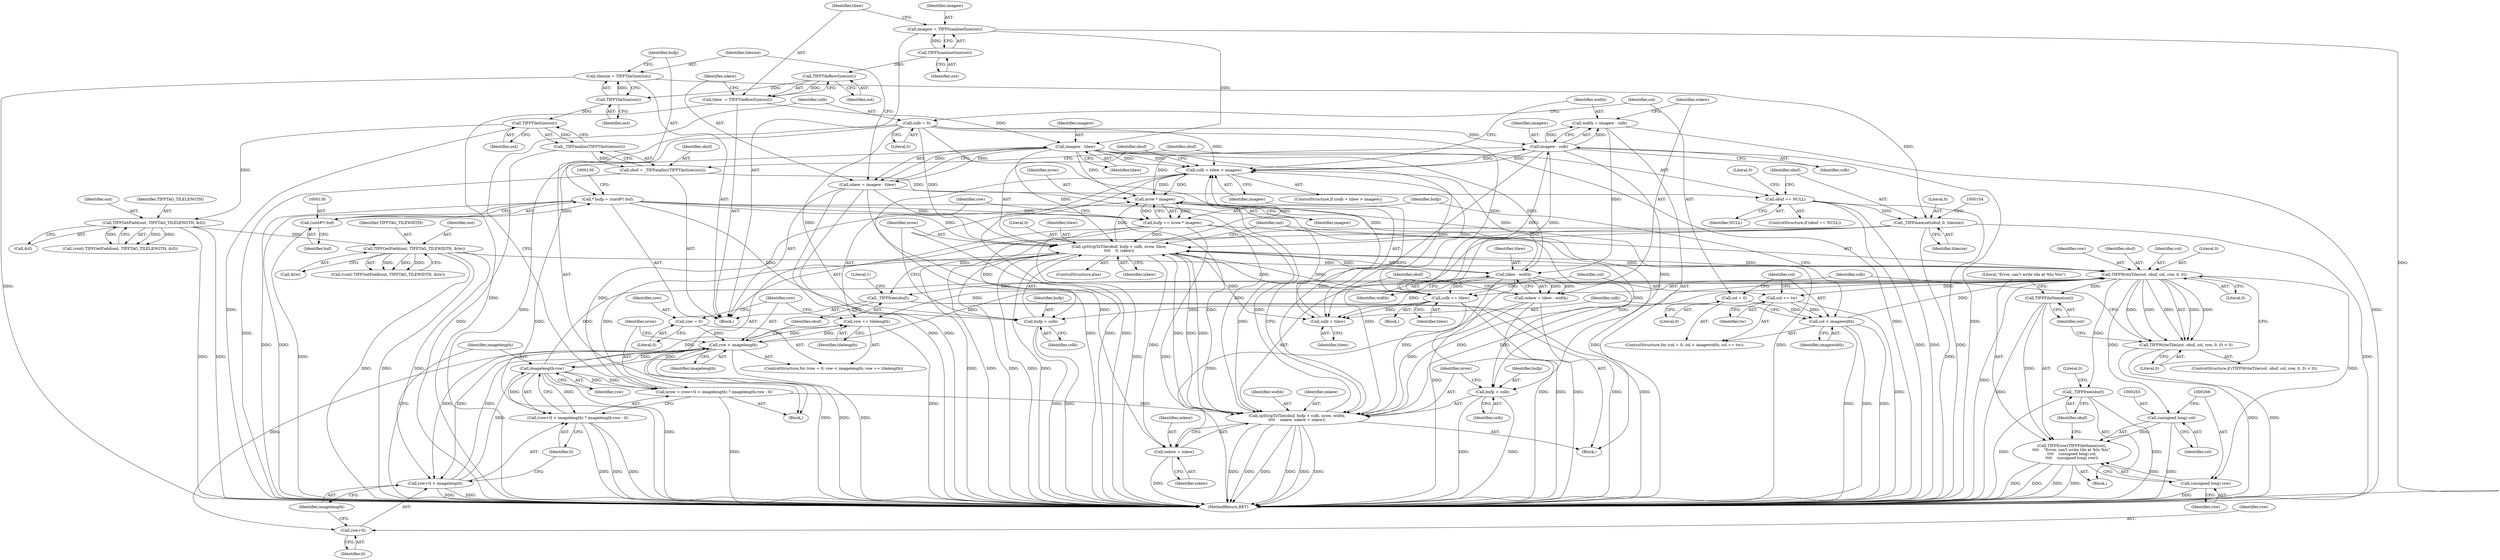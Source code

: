 digraph "1_libtiff_5ad9d8016fbb60109302d558f7edb2cb2a3bb8e3_0@integer" {
"1000215" [label="(Call,width = imagew - colb)"];
"1000217" [label="(Call,imagew - colb)"];
"1000208" [label="(Call,colb + tilew > imagew)"];
"1000272" [label="(Call,colb += tilew)"];
"1000238" [label="(Call,cpStripToTile(obuf, bufp + colb, nrow, tilew,\n\t\t\t\t    0, iskew))"];
"1000249" [label="(Call,TIFFWriteTile(out, obuf, col, row, 0, 0))"];
"1000162" [label="(Call,TIFFGetField(out, TIFFTAG_TILEWIDTH, &tw))"];
"1000155" [label="(Call,TIFFGetField(out, TIFFTAG_TILELENGTH, &tl))"];
"1000141" [label="(Call,TIFFTileSize(out))"];
"1000123" [label="(Call,TIFFTileSize(out))"];
"1000112" [label="(Call,TIFFTileRowSize(out))"];
"1000107" [label="(Call,TIFFScanlineSize(out))"];
"1000226" [label="(Call,cpStripToTile(obuf, bufp + colb, nrow, width,\n\t\t\t\t    oskew, oskew + iskew))"];
"1000149" [label="(Call,_TIFFmemset(obuf, 0, tilesize))"];
"1000144" [label="(Call,obuf == NULL)"];
"1000138" [label="(Call,obuf = _TIFFmalloc(TIFFTileSize(out)))"];
"1000140" [label="(Call,_TIFFmalloc(TIFFTileSize(out)))"];
"1000121" [label="(Call,tilesize = TIFFTileSize(out))"];
"1000275" [label="(Call,bufp += nrow * imagew)"];
"1000277" [label="(Call,nrow * imagew)"];
"1000179" [label="(Call,nrow = (row+tl > imagelength) ? imagelength-row : tl)"];
"1000187" [label="(Call,imagelength-row)"];
"1000182" [label="(Call,row+tl > imagelength)"];
"1000171" [label="(Call,row < imagelength)"];
"1000168" [label="(Call,row = 0)"];
"1000174" [label="(Call,row += tilelength)"];
"1000117" [label="(Call,imagew - tilew)"];
"1000105" [label="(Call,imagew = TIFFScanlineSize(out))"];
"1000110" [label="(Call,tilew  = TIFFTileRowSize(out))"];
"1000127" [label="(Call,* bufp = (uint8*) buf)"];
"1000129" [label="(Call,(uint8*) buf)"];
"1000223" [label="(Call,tilew - width)"];
"1000215" [label="(Call,width = imagew - colb)"];
"1000221" [label="(Call,oskew = tilew - width)"];
"1000115" [label="(Call,iskew = imagew - tilew)"];
"1000200" [label="(Call,col < imagewidth)"];
"1000203" [label="(Call,col += tw)"];
"1000197" [label="(Call,col = 0)"];
"1000192" [label="(Call,colb = 0)"];
"1000209" [label="(Call,colb + tilew)"];
"1000234" [label="(Call,oskew + iskew)"];
"1000228" [label="(Call,bufp + colb)"];
"1000240" [label="(Call,bufp + colb)"];
"1000181" [label="(Call,(row+tl > imagelength) ? imagelength-row : tl)"];
"1000183" [label="(Call,row+tl)"];
"1000248" [label="(Call,TIFFWriteTile(out, obuf, col, row, 0, 0) < 0)"];
"1000259" [label="(Call,TIFFFileName(out))"];
"1000258" [label="(Call,TIFFError(TIFFFileName(out),\n\t\t\t\t    \"Error, can't write tile at %lu %lu\",\n\t\t\t\t    (unsigned long) col,\n\t\t\t\t    (unsigned long) row))"];
"1000262" [label="(Call,(unsigned long) col)"];
"1000265" [label="(Call,(unsigned long) row)"];
"1000268" [label="(Call,_TIFFfree(obuf))"];
"1000280" [label="(Call,_TIFFfree(obuf))"];
"1000232" [label="(Identifier,width)"];
"1000230" [label="(Identifier,colb)"];
"1000217" [label="(Call,imagew - colb)"];
"1000139" [label="(Identifier,obuf)"];
"1000177" [label="(Block,)"];
"1000115" [label="(Call,iskew = imagew - tilew)"];
"1000181" [label="(Call,(row+tl > imagelength) ? imagelength-row : tl)"];
"1000272" [label="(Call,colb += tilew)"];
"1000127" [label="(Call,* bufp = (uint8*) buf)"];
"1000113" [label="(Identifier,out)"];
"1000201" [label="(Identifier,col)"];
"1000149" [label="(Call,_TIFFmemset(obuf, 0, tilesize))"];
"1000268" [label="(Call,_TIFFfree(obuf))"];
"1000206" [label="(Block,)"];
"1000264" [label="(Identifier,col)"];
"1000209" [label="(Call,colb + tilew)"];
"1000234" [label="(Call,oskew + iskew)"];
"1000182" [label="(Call,row+tl > imagelength)"];
"1000262" [label="(Call,(unsigned long) col)"];
"1000157" [label="(Identifier,TIFFTAG_TILELENGTH)"];
"1000259" [label="(Call,TIFFFileName(out))"];
"1000131" [label="(Identifier,buf)"];
"1000211" [label="(Identifier,tilew)"];
"1000241" [label="(Identifier,bufp)"];
"1000253" [label="(Identifier,row)"];
"1000248" [label="(Call,TIFFWriteTile(out, obuf, col, row, 0, 0) < 0)"];
"1000221" [label="(Call,oskew = tilew - width)"];
"1000277" [label="(Call,nrow * imagew)"];
"1000219" [label="(Identifier,colb)"];
"1000158" [label="(Call,&tl)"];
"1000199" [label="(Literal,0)"];
"1000239" [label="(Identifier,obuf)"];
"1000183" [label="(Call,row+tl)"];
"1000204" [label="(Identifier,col)"];
"1000238" [label="(Call,cpStripToTile(obuf, bufp + colb, nrow, tilew,\n\t\t\t\t    0, iskew))"];
"1000184" [label="(Identifier,row)"];
"1000144" [label="(Call,obuf == NULL)"];
"1000146" [label="(Identifier,NULL)"];
"1000226" [label="(Call,cpStripToTile(obuf, bufp + colb, nrow, width,\n\t\t\t\t    oskew, oskew + iskew))"];
"1000110" [label="(Call,tilew  = TIFFTileRowSize(out))"];
"1000245" [label="(Literal,0)"];
"1000243" [label="(Identifier,nrow)"];
"1000203" [label="(Call,col += tw)"];
"1000233" [label="(Identifier,oskew)"];
"1000196" [label="(ControlStructure,for (col = 0; col < imagewidth; col += tw))"];
"1000255" [label="(Literal,0)"];
"1000187" [label="(Call,imagelength-row)"];
"1000119" [label="(Identifier,tilew)"];
"1000265" [label="(Call,(unsigned long) row)"];
"1000228" [label="(Call,bufp + colb)"];
"1000225" [label="(Identifier,width)"];
"1000269" [label="(Identifier,obuf)"];
"1000190" [label="(Identifier,tl)"];
"1000251" [label="(Identifier,obuf)"];
"1000258" [label="(Call,TIFFError(TIFFFileName(out),\n\t\t\t\t    \"Error, can't write tile at %lu %lu\",\n\t\t\t\t    (unsigned long) col,\n\t\t\t\t    (unsigned long) row))"];
"1000160" [label="(Call,(void) TIFFGetField(out, TIFFTAG_TILEWIDTH, &tw))"];
"1000129" [label="(Call,(uint8*) buf)"];
"1000174" [label="(Call,row += tilelength)"];
"1000153" [label="(Call,(void) TIFFGetField(out, TIFFTAG_TILELENGTH, &tl))"];
"1000167" [label="(ControlStructure,for (row = 0; row < imagelength; row += tilelength))"];
"1000223" [label="(Call,tilew - width)"];
"1000235" [label="(Identifier,oskew)"];
"1000240" [label="(Call,bufp + colb)"];
"1000170" [label="(Literal,0)"];
"1000242" [label="(Identifier,colb)"];
"1000168" [label="(Call,row = 0)"];
"1000215" [label="(Call,width = imagew - colb)"];
"1000107" [label="(Call,TIFFScanlineSize(out))"];
"1000188" [label="(Identifier,imagelength)"];
"1000180" [label="(Identifier,nrow)"];
"1000106" [label="(Identifier,imagew)"];
"1000236" [label="(Identifier,iskew)"];
"1000208" [label="(Call,colb + tilew > imagew)"];
"1000185" [label="(Identifier,tl)"];
"1000275" [label="(Call,bufp += nrow * imagew)"];
"1000252" [label="(Identifier,col)"];
"1000218" [label="(Identifier,imagew)"];
"1000112" [label="(Call,TIFFTileRowSize(out))"];
"1000267" [label="(Identifier,row)"];
"1000193" [label="(Identifier,colb)"];
"1000279" [label="(Identifier,imagew)"];
"1000213" [label="(Block,)"];
"1000155" [label="(Call,TIFFGetField(out, TIFFTAG_TILELENGTH, &tl))"];
"1000118" [label="(Identifier,imagew)"];
"1000111" [label="(Identifier,tilew)"];
"1000145" [label="(Identifier,obuf)"];
"1000123" [label="(Call,TIFFTileSize(out))"];
"1000283" [label="(Literal,1)"];
"1000281" [label="(Identifier,obuf)"];
"1000200" [label="(Call,col < imagewidth)"];
"1000162" [label="(Call,TIFFGetField(out, TIFFTAG_TILEWIDTH, &tw))"];
"1000210" [label="(Identifier,colb)"];
"1000261" [label="(Literal,\"Error, can't write tile at %lu %lu\")"];
"1000212" [label="(Identifier,imagew)"];
"1000117" [label="(Call,imagew - tilew)"];
"1000276" [label="(Identifier,bufp)"];
"1000152" [label="(Identifier,tilesize)"];
"1000273" [label="(Identifier,colb)"];
"1000164" [label="(Identifier,TIFFTAG_TILEWIDTH)"];
"1000205" [label="(Identifier,tw)"];
"1000247" [label="(ControlStructure,if (TIFFWriteTile(out, obuf, col, row, 0, 0) < 0))"];
"1000140" [label="(Call,_TIFFmalloc(TIFFTileSize(out)))"];
"1000192" [label="(Call,colb = 0)"];
"1000124" [label="(Identifier,out)"];
"1000179" [label="(Call,nrow = (row+tl > imagelength) ? imagelength-row : tl)"];
"1000271" [label="(Literal,0)"];
"1000169" [label="(Identifier,row)"];
"1000222" [label="(Identifier,oskew)"];
"1000194" [label="(Literal,0)"];
"1000216" [label="(Identifier,width)"];
"1000207" [label="(ControlStructure,if (colb + tilew > imagew))"];
"1000128" [label="(Identifier,bufp)"];
"1000103" [label="(Block,)"];
"1000278" [label="(Identifier,nrow)"];
"1000175" [label="(Identifier,row)"];
"1000250" [label="(Identifier,out)"];
"1000280" [label="(Call,_TIFFfree(obuf))"];
"1000227" [label="(Identifier,obuf)"];
"1000260" [label="(Identifier,out)"];
"1000224" [label="(Identifier,tilew)"];
"1000186" [label="(Identifier,imagelength)"];
"1000138" [label="(Call,obuf = _TIFFmalloc(TIFFTileSize(out)))"];
"1000116" [label="(Identifier,iskew)"];
"1000256" [label="(Literal,0)"];
"1000171" [label="(Call,row < imagelength)"];
"1000237" [label="(ControlStructure,else)"];
"1000156" [label="(Identifier,out)"];
"1000121" [label="(Call,tilesize = TIFFTileSize(out))"];
"1000202" [label="(Identifier,imagewidth)"];
"1000173" [label="(Identifier,imagelength)"];
"1000172" [label="(Identifier,row)"];
"1000246" [label="(Identifier,iskew)"];
"1000198" [label="(Identifier,col)"];
"1000122" [label="(Identifier,tilesize)"];
"1000141" [label="(Call,TIFFTileSize(out))"];
"1000163" [label="(Identifier,out)"];
"1000244" [label="(Identifier,tilew)"];
"1000257" [label="(Block,)"];
"1000148" [label="(Literal,0)"];
"1000176" [label="(Identifier,tilelength)"];
"1000197" [label="(Call,col = 0)"];
"1000105" [label="(Call,imagew = TIFFScanlineSize(out))"];
"1000284" [label="(MethodReturn,RET)"];
"1000231" [label="(Identifier,nrow)"];
"1000189" [label="(Identifier,row)"];
"1000151" [label="(Literal,0)"];
"1000142" [label="(Identifier,out)"];
"1000249" [label="(Call,TIFFWriteTile(out, obuf, col, row, 0, 0))"];
"1000143" [label="(ControlStructure,if (obuf == NULL))"];
"1000229" [label="(Identifier,bufp)"];
"1000165" [label="(Call,&tw)"];
"1000108" [label="(Identifier,out)"];
"1000150" [label="(Identifier,obuf)"];
"1000254" [label="(Literal,0)"];
"1000274" [label="(Identifier,tilew)"];
"1000215" -> "1000213"  [label="AST: "];
"1000215" -> "1000217"  [label="CFG: "];
"1000216" -> "1000215"  [label="AST: "];
"1000217" -> "1000215"  [label="AST: "];
"1000222" -> "1000215"  [label="CFG: "];
"1000215" -> "1000284"  [label="DDG: "];
"1000217" -> "1000215"  [label="DDG: "];
"1000217" -> "1000215"  [label="DDG: "];
"1000215" -> "1000223"  [label="DDG: "];
"1000217" -> "1000219"  [label="CFG: "];
"1000218" -> "1000217"  [label="AST: "];
"1000219" -> "1000217"  [label="AST: "];
"1000217" -> "1000284"  [label="DDG: "];
"1000217" -> "1000208"  [label="DDG: "];
"1000208" -> "1000217"  [label="DDG: "];
"1000272" -> "1000217"  [label="DDG: "];
"1000192" -> "1000217"  [label="DDG: "];
"1000217" -> "1000226"  [label="DDG: "];
"1000217" -> "1000228"  [label="DDG: "];
"1000217" -> "1000272"  [label="DDG: "];
"1000217" -> "1000277"  [label="DDG: "];
"1000208" -> "1000207"  [label="AST: "];
"1000208" -> "1000212"  [label="CFG: "];
"1000209" -> "1000208"  [label="AST: "];
"1000212" -> "1000208"  [label="AST: "];
"1000216" -> "1000208"  [label="CFG: "];
"1000239" -> "1000208"  [label="CFG: "];
"1000208" -> "1000284"  [label="DDG: "];
"1000208" -> "1000284"  [label="DDG: "];
"1000208" -> "1000284"  [label="DDG: "];
"1000272" -> "1000208"  [label="DDG: "];
"1000192" -> "1000208"  [label="DDG: "];
"1000117" -> "1000208"  [label="DDG: "];
"1000117" -> "1000208"  [label="DDG: "];
"1000238" -> "1000208"  [label="DDG: "];
"1000223" -> "1000208"  [label="DDG: "];
"1000277" -> "1000208"  [label="DDG: "];
"1000208" -> "1000277"  [label="DDG: "];
"1000272" -> "1000206"  [label="AST: "];
"1000272" -> "1000274"  [label="CFG: "];
"1000273" -> "1000272"  [label="AST: "];
"1000274" -> "1000272"  [label="AST: "];
"1000204" -> "1000272"  [label="CFG: "];
"1000272" -> "1000284"  [label="DDG: "];
"1000272" -> "1000284"  [label="DDG: "];
"1000272" -> "1000209"  [label="DDG: "];
"1000272" -> "1000238"  [label="DDG: "];
"1000272" -> "1000240"  [label="DDG: "];
"1000238" -> "1000272"  [label="DDG: "];
"1000223" -> "1000272"  [label="DDG: "];
"1000192" -> "1000272"  [label="DDG: "];
"1000238" -> "1000237"  [label="AST: "];
"1000238" -> "1000246"  [label="CFG: "];
"1000239" -> "1000238"  [label="AST: "];
"1000240" -> "1000238"  [label="AST: "];
"1000243" -> "1000238"  [label="AST: "];
"1000244" -> "1000238"  [label="AST: "];
"1000245" -> "1000238"  [label="AST: "];
"1000246" -> "1000238"  [label="AST: "];
"1000250" -> "1000238"  [label="CFG: "];
"1000238" -> "1000284"  [label="DDG: "];
"1000238" -> "1000284"  [label="DDG: "];
"1000238" -> "1000284"  [label="DDG: "];
"1000238" -> "1000284"  [label="DDG: "];
"1000238" -> "1000284"  [label="DDG: "];
"1000238" -> "1000209"  [label="DDG: "];
"1000238" -> "1000223"  [label="DDG: "];
"1000238" -> "1000226"  [label="DDG: "];
"1000238" -> "1000226"  [label="DDG: "];
"1000238" -> "1000234"  [label="DDG: "];
"1000249" -> "1000238"  [label="DDG: "];
"1000149" -> "1000238"  [label="DDG: "];
"1000275" -> "1000238"  [label="DDG: "];
"1000127" -> "1000238"  [label="DDG: "];
"1000192" -> "1000238"  [label="DDG: "];
"1000179" -> "1000238"  [label="DDG: "];
"1000226" -> "1000238"  [label="DDG: "];
"1000117" -> "1000238"  [label="DDG: "];
"1000223" -> "1000238"  [label="DDG: "];
"1000115" -> "1000238"  [label="DDG: "];
"1000238" -> "1000249"  [label="DDG: "];
"1000238" -> "1000277"  [label="DDG: "];
"1000249" -> "1000248"  [label="AST: "];
"1000249" -> "1000255"  [label="CFG: "];
"1000250" -> "1000249"  [label="AST: "];
"1000251" -> "1000249"  [label="AST: "];
"1000252" -> "1000249"  [label="AST: "];
"1000253" -> "1000249"  [label="AST: "];
"1000254" -> "1000249"  [label="AST: "];
"1000255" -> "1000249"  [label="AST: "];
"1000256" -> "1000249"  [label="CFG: "];
"1000249" -> "1000284"  [label="DDG: "];
"1000249" -> "1000174"  [label="DDG: "];
"1000249" -> "1000203"  [label="DDG: "];
"1000249" -> "1000226"  [label="DDG: "];
"1000249" -> "1000248"  [label="DDG: "];
"1000249" -> "1000248"  [label="DDG: "];
"1000249" -> "1000248"  [label="DDG: "];
"1000249" -> "1000248"  [label="DDG: "];
"1000249" -> "1000248"  [label="DDG: "];
"1000162" -> "1000249"  [label="DDG: "];
"1000226" -> "1000249"  [label="DDG: "];
"1000200" -> "1000249"  [label="DDG: "];
"1000187" -> "1000249"  [label="DDG: "];
"1000171" -> "1000249"  [label="DDG: "];
"1000249" -> "1000259"  [label="DDG: "];
"1000249" -> "1000262"  [label="DDG: "];
"1000249" -> "1000265"  [label="DDG: "];
"1000249" -> "1000268"  [label="DDG: "];
"1000249" -> "1000280"  [label="DDG: "];
"1000162" -> "1000160"  [label="AST: "];
"1000162" -> "1000165"  [label="CFG: "];
"1000163" -> "1000162"  [label="AST: "];
"1000164" -> "1000162"  [label="AST: "];
"1000165" -> "1000162"  [label="AST: "];
"1000160" -> "1000162"  [label="CFG: "];
"1000162" -> "1000284"  [label="DDG: "];
"1000162" -> "1000284"  [label="DDG: "];
"1000162" -> "1000284"  [label="DDG: "];
"1000162" -> "1000160"  [label="DDG: "];
"1000162" -> "1000160"  [label="DDG: "];
"1000162" -> "1000160"  [label="DDG: "];
"1000155" -> "1000162"  [label="DDG: "];
"1000155" -> "1000153"  [label="AST: "];
"1000155" -> "1000158"  [label="CFG: "];
"1000156" -> "1000155"  [label="AST: "];
"1000157" -> "1000155"  [label="AST: "];
"1000158" -> "1000155"  [label="AST: "];
"1000153" -> "1000155"  [label="CFG: "];
"1000155" -> "1000284"  [label="DDG: "];
"1000155" -> "1000284"  [label="DDG: "];
"1000155" -> "1000153"  [label="DDG: "];
"1000155" -> "1000153"  [label="DDG: "];
"1000155" -> "1000153"  [label="DDG: "];
"1000141" -> "1000155"  [label="DDG: "];
"1000141" -> "1000140"  [label="AST: "];
"1000141" -> "1000142"  [label="CFG: "];
"1000142" -> "1000141"  [label="AST: "];
"1000140" -> "1000141"  [label="CFG: "];
"1000141" -> "1000284"  [label="DDG: "];
"1000141" -> "1000140"  [label="DDG: "];
"1000123" -> "1000141"  [label="DDG: "];
"1000123" -> "1000121"  [label="AST: "];
"1000123" -> "1000124"  [label="CFG: "];
"1000124" -> "1000123"  [label="AST: "];
"1000121" -> "1000123"  [label="CFG: "];
"1000123" -> "1000121"  [label="DDG: "];
"1000112" -> "1000123"  [label="DDG: "];
"1000112" -> "1000110"  [label="AST: "];
"1000112" -> "1000113"  [label="CFG: "];
"1000113" -> "1000112"  [label="AST: "];
"1000110" -> "1000112"  [label="CFG: "];
"1000112" -> "1000110"  [label="DDG: "];
"1000107" -> "1000112"  [label="DDG: "];
"1000107" -> "1000105"  [label="AST: "];
"1000107" -> "1000108"  [label="CFG: "];
"1000108" -> "1000107"  [label="AST: "];
"1000105" -> "1000107"  [label="CFG: "];
"1000107" -> "1000105"  [label="DDG: "];
"1000226" -> "1000213"  [label="AST: "];
"1000226" -> "1000234"  [label="CFG: "];
"1000227" -> "1000226"  [label="AST: "];
"1000228" -> "1000226"  [label="AST: "];
"1000231" -> "1000226"  [label="AST: "];
"1000232" -> "1000226"  [label="AST: "];
"1000233" -> "1000226"  [label="AST: "];
"1000234" -> "1000226"  [label="AST: "];
"1000250" -> "1000226"  [label="CFG: "];
"1000226" -> "1000284"  [label="DDG: "];
"1000226" -> "1000284"  [label="DDG: "];
"1000226" -> "1000284"  [label="DDG: "];
"1000226" -> "1000284"  [label="DDG: "];
"1000226" -> "1000284"  [label="DDG: "];
"1000226" -> "1000284"  [label="DDG: "];
"1000149" -> "1000226"  [label="DDG: "];
"1000275" -> "1000226"  [label="DDG: "];
"1000127" -> "1000226"  [label="DDG: "];
"1000179" -> "1000226"  [label="DDG: "];
"1000223" -> "1000226"  [label="DDG: "];
"1000221" -> "1000226"  [label="DDG: "];
"1000115" -> "1000226"  [label="DDG: "];
"1000226" -> "1000277"  [label="DDG: "];
"1000149" -> "1000103"  [label="AST: "];
"1000149" -> "1000152"  [label="CFG: "];
"1000150" -> "1000149"  [label="AST: "];
"1000151" -> "1000149"  [label="AST: "];
"1000152" -> "1000149"  [label="AST: "];
"1000154" -> "1000149"  [label="CFG: "];
"1000149" -> "1000284"  [label="DDG: "];
"1000149" -> "1000284"  [label="DDG: "];
"1000144" -> "1000149"  [label="DDG: "];
"1000121" -> "1000149"  [label="DDG: "];
"1000149" -> "1000280"  [label="DDG: "];
"1000144" -> "1000143"  [label="AST: "];
"1000144" -> "1000146"  [label="CFG: "];
"1000145" -> "1000144"  [label="AST: "];
"1000146" -> "1000144"  [label="AST: "];
"1000148" -> "1000144"  [label="CFG: "];
"1000150" -> "1000144"  [label="CFG: "];
"1000144" -> "1000284"  [label="DDG: "];
"1000144" -> "1000284"  [label="DDG: "];
"1000144" -> "1000284"  [label="DDG: "];
"1000138" -> "1000144"  [label="DDG: "];
"1000138" -> "1000103"  [label="AST: "];
"1000138" -> "1000140"  [label="CFG: "];
"1000139" -> "1000138"  [label="AST: "];
"1000140" -> "1000138"  [label="AST: "];
"1000145" -> "1000138"  [label="CFG: "];
"1000138" -> "1000284"  [label="DDG: "];
"1000140" -> "1000138"  [label="DDG: "];
"1000140" -> "1000284"  [label="DDG: "];
"1000121" -> "1000103"  [label="AST: "];
"1000122" -> "1000121"  [label="AST: "];
"1000128" -> "1000121"  [label="CFG: "];
"1000121" -> "1000284"  [label="DDG: "];
"1000275" -> "1000177"  [label="AST: "];
"1000275" -> "1000277"  [label="CFG: "];
"1000276" -> "1000275"  [label="AST: "];
"1000277" -> "1000275"  [label="AST: "];
"1000175" -> "1000275"  [label="CFG: "];
"1000275" -> "1000284"  [label="DDG: "];
"1000275" -> "1000284"  [label="DDG: "];
"1000275" -> "1000228"  [label="DDG: "];
"1000275" -> "1000240"  [label="DDG: "];
"1000277" -> "1000275"  [label="DDG: "];
"1000277" -> "1000275"  [label="DDG: "];
"1000127" -> "1000275"  [label="DDG: "];
"1000277" -> "1000279"  [label="CFG: "];
"1000278" -> "1000277"  [label="AST: "];
"1000279" -> "1000277"  [label="AST: "];
"1000277" -> "1000284"  [label="DDG: "];
"1000277" -> "1000284"  [label="DDG: "];
"1000179" -> "1000277"  [label="DDG: "];
"1000117" -> "1000277"  [label="DDG: "];
"1000179" -> "1000177"  [label="AST: "];
"1000179" -> "1000181"  [label="CFG: "];
"1000180" -> "1000179"  [label="AST: "];
"1000181" -> "1000179"  [label="AST: "];
"1000193" -> "1000179"  [label="CFG: "];
"1000179" -> "1000284"  [label="DDG: "];
"1000187" -> "1000179"  [label="DDG: "];
"1000187" -> "1000179"  [label="DDG: "];
"1000187" -> "1000181"  [label="AST: "];
"1000187" -> "1000189"  [label="CFG: "];
"1000188" -> "1000187"  [label="AST: "];
"1000189" -> "1000187"  [label="AST: "];
"1000181" -> "1000187"  [label="CFG: "];
"1000187" -> "1000284"  [label="DDG: "];
"1000187" -> "1000171"  [label="DDG: "];
"1000187" -> "1000174"  [label="DDG: "];
"1000187" -> "1000181"  [label="DDG: "];
"1000187" -> "1000181"  [label="DDG: "];
"1000182" -> "1000187"  [label="DDG: "];
"1000171" -> "1000187"  [label="DDG: "];
"1000182" -> "1000181"  [label="AST: "];
"1000182" -> "1000186"  [label="CFG: "];
"1000183" -> "1000182"  [label="AST: "];
"1000186" -> "1000182"  [label="AST: "];
"1000188" -> "1000182"  [label="CFG: "];
"1000190" -> "1000182"  [label="CFG: "];
"1000182" -> "1000284"  [label="DDG: "];
"1000182" -> "1000284"  [label="DDG: "];
"1000182" -> "1000171"  [label="DDG: "];
"1000171" -> "1000182"  [label="DDG: "];
"1000171" -> "1000182"  [label="DDG: "];
"1000171" -> "1000167"  [label="AST: "];
"1000171" -> "1000173"  [label="CFG: "];
"1000172" -> "1000171"  [label="AST: "];
"1000173" -> "1000171"  [label="AST: "];
"1000180" -> "1000171"  [label="CFG: "];
"1000281" -> "1000171"  [label="CFG: "];
"1000171" -> "1000284"  [label="DDG: "];
"1000171" -> "1000284"  [label="DDG: "];
"1000171" -> "1000284"  [label="DDG: "];
"1000168" -> "1000171"  [label="DDG: "];
"1000174" -> "1000171"  [label="DDG: "];
"1000171" -> "1000174"  [label="DDG: "];
"1000171" -> "1000183"  [label="DDG: "];
"1000168" -> "1000167"  [label="AST: "];
"1000168" -> "1000170"  [label="CFG: "];
"1000169" -> "1000168"  [label="AST: "];
"1000170" -> "1000168"  [label="AST: "];
"1000172" -> "1000168"  [label="CFG: "];
"1000174" -> "1000167"  [label="AST: "];
"1000174" -> "1000176"  [label="CFG: "];
"1000175" -> "1000174"  [label="AST: "];
"1000176" -> "1000174"  [label="AST: "];
"1000172" -> "1000174"  [label="CFG: "];
"1000174" -> "1000284"  [label="DDG: "];
"1000117" -> "1000115"  [label="AST: "];
"1000117" -> "1000119"  [label="CFG: "];
"1000118" -> "1000117"  [label="AST: "];
"1000119" -> "1000117"  [label="AST: "];
"1000115" -> "1000117"  [label="CFG: "];
"1000117" -> "1000284"  [label="DDG: "];
"1000117" -> "1000284"  [label="DDG: "];
"1000117" -> "1000115"  [label="DDG: "];
"1000117" -> "1000115"  [label="DDG: "];
"1000105" -> "1000117"  [label="DDG: "];
"1000110" -> "1000117"  [label="DDG: "];
"1000117" -> "1000209"  [label="DDG: "];
"1000117" -> "1000223"  [label="DDG: "];
"1000105" -> "1000103"  [label="AST: "];
"1000106" -> "1000105"  [label="AST: "];
"1000111" -> "1000105"  [label="CFG: "];
"1000105" -> "1000284"  [label="DDG: "];
"1000110" -> "1000103"  [label="AST: "];
"1000111" -> "1000110"  [label="AST: "];
"1000116" -> "1000110"  [label="CFG: "];
"1000110" -> "1000284"  [label="DDG: "];
"1000127" -> "1000103"  [label="AST: "];
"1000127" -> "1000129"  [label="CFG: "];
"1000128" -> "1000127"  [label="AST: "];
"1000129" -> "1000127"  [label="AST: "];
"1000136" -> "1000127"  [label="CFG: "];
"1000127" -> "1000284"  [label="DDG: "];
"1000127" -> "1000284"  [label="DDG: "];
"1000129" -> "1000127"  [label="DDG: "];
"1000127" -> "1000228"  [label="DDG: "];
"1000127" -> "1000240"  [label="DDG: "];
"1000129" -> "1000131"  [label="CFG: "];
"1000130" -> "1000129"  [label="AST: "];
"1000131" -> "1000129"  [label="AST: "];
"1000129" -> "1000284"  [label="DDG: "];
"1000223" -> "1000221"  [label="AST: "];
"1000223" -> "1000225"  [label="CFG: "];
"1000224" -> "1000223"  [label="AST: "];
"1000225" -> "1000223"  [label="AST: "];
"1000221" -> "1000223"  [label="CFG: "];
"1000223" -> "1000284"  [label="DDG: "];
"1000223" -> "1000209"  [label="DDG: "];
"1000223" -> "1000221"  [label="DDG: "];
"1000223" -> "1000221"  [label="DDG: "];
"1000221" -> "1000213"  [label="AST: "];
"1000222" -> "1000221"  [label="AST: "];
"1000227" -> "1000221"  [label="CFG: "];
"1000221" -> "1000284"  [label="DDG: "];
"1000221" -> "1000234"  [label="DDG: "];
"1000115" -> "1000103"  [label="AST: "];
"1000116" -> "1000115"  [label="AST: "];
"1000122" -> "1000115"  [label="CFG: "];
"1000115" -> "1000284"  [label="DDG: "];
"1000115" -> "1000284"  [label="DDG: "];
"1000115" -> "1000234"  [label="DDG: "];
"1000200" -> "1000196"  [label="AST: "];
"1000200" -> "1000202"  [label="CFG: "];
"1000201" -> "1000200"  [label="AST: "];
"1000202" -> "1000200"  [label="AST: "];
"1000210" -> "1000200"  [label="CFG: "];
"1000276" -> "1000200"  [label="CFG: "];
"1000200" -> "1000284"  [label="DDG: "];
"1000200" -> "1000284"  [label="DDG: "];
"1000200" -> "1000284"  [label="DDG: "];
"1000203" -> "1000200"  [label="DDG: "];
"1000197" -> "1000200"  [label="DDG: "];
"1000203" -> "1000196"  [label="AST: "];
"1000203" -> "1000205"  [label="CFG: "];
"1000204" -> "1000203"  [label="AST: "];
"1000205" -> "1000203"  [label="AST: "];
"1000201" -> "1000203"  [label="CFG: "];
"1000203" -> "1000284"  [label="DDG: "];
"1000197" -> "1000196"  [label="AST: "];
"1000197" -> "1000199"  [label="CFG: "];
"1000198" -> "1000197"  [label="AST: "];
"1000199" -> "1000197"  [label="AST: "];
"1000201" -> "1000197"  [label="CFG: "];
"1000192" -> "1000177"  [label="AST: "];
"1000192" -> "1000194"  [label="CFG: "];
"1000193" -> "1000192"  [label="AST: "];
"1000194" -> "1000192"  [label="AST: "];
"1000198" -> "1000192"  [label="CFG: "];
"1000192" -> "1000284"  [label="DDG: "];
"1000192" -> "1000209"  [label="DDG: "];
"1000192" -> "1000240"  [label="DDG: "];
"1000209" -> "1000211"  [label="CFG: "];
"1000210" -> "1000209"  [label="AST: "];
"1000211" -> "1000209"  [label="AST: "];
"1000212" -> "1000209"  [label="CFG: "];
"1000234" -> "1000236"  [label="CFG: "];
"1000235" -> "1000234"  [label="AST: "];
"1000236" -> "1000234"  [label="AST: "];
"1000234" -> "1000284"  [label="DDG: "];
"1000228" -> "1000230"  [label="CFG: "];
"1000229" -> "1000228"  [label="AST: "];
"1000230" -> "1000228"  [label="AST: "];
"1000231" -> "1000228"  [label="CFG: "];
"1000228" -> "1000284"  [label="DDG: "];
"1000228" -> "1000284"  [label="DDG: "];
"1000240" -> "1000242"  [label="CFG: "];
"1000241" -> "1000240"  [label="AST: "];
"1000242" -> "1000240"  [label="AST: "];
"1000243" -> "1000240"  [label="CFG: "];
"1000240" -> "1000284"  [label="DDG: "];
"1000240" -> "1000284"  [label="DDG: "];
"1000181" -> "1000190"  [label="CFG: "];
"1000190" -> "1000181"  [label="AST: "];
"1000181" -> "1000284"  [label="DDG: "];
"1000181" -> "1000284"  [label="DDG: "];
"1000181" -> "1000284"  [label="DDG: "];
"1000183" -> "1000185"  [label="CFG: "];
"1000184" -> "1000183"  [label="AST: "];
"1000185" -> "1000183"  [label="AST: "];
"1000186" -> "1000183"  [label="CFG: "];
"1000248" -> "1000247"  [label="AST: "];
"1000248" -> "1000256"  [label="CFG: "];
"1000256" -> "1000248"  [label="AST: "];
"1000260" -> "1000248"  [label="CFG: "];
"1000273" -> "1000248"  [label="CFG: "];
"1000248" -> "1000284"  [label="DDG: "];
"1000248" -> "1000284"  [label="DDG: "];
"1000259" -> "1000258"  [label="AST: "];
"1000259" -> "1000260"  [label="CFG: "];
"1000260" -> "1000259"  [label="AST: "];
"1000261" -> "1000259"  [label="CFG: "];
"1000259" -> "1000284"  [label="DDG: "];
"1000259" -> "1000258"  [label="DDG: "];
"1000258" -> "1000257"  [label="AST: "];
"1000258" -> "1000265"  [label="CFG: "];
"1000261" -> "1000258"  [label="AST: "];
"1000262" -> "1000258"  [label="AST: "];
"1000265" -> "1000258"  [label="AST: "];
"1000269" -> "1000258"  [label="CFG: "];
"1000258" -> "1000284"  [label="DDG: "];
"1000258" -> "1000284"  [label="DDG: "];
"1000258" -> "1000284"  [label="DDG: "];
"1000258" -> "1000284"  [label="DDG: "];
"1000262" -> "1000258"  [label="DDG: "];
"1000265" -> "1000258"  [label="DDG: "];
"1000262" -> "1000264"  [label="CFG: "];
"1000263" -> "1000262"  [label="AST: "];
"1000264" -> "1000262"  [label="AST: "];
"1000266" -> "1000262"  [label="CFG: "];
"1000262" -> "1000284"  [label="DDG: "];
"1000265" -> "1000267"  [label="CFG: "];
"1000266" -> "1000265"  [label="AST: "];
"1000267" -> "1000265"  [label="AST: "];
"1000265" -> "1000284"  [label="DDG: "];
"1000268" -> "1000257"  [label="AST: "];
"1000268" -> "1000269"  [label="CFG: "];
"1000269" -> "1000268"  [label="AST: "];
"1000271" -> "1000268"  [label="CFG: "];
"1000268" -> "1000284"  [label="DDG: "];
"1000268" -> "1000284"  [label="DDG: "];
"1000280" -> "1000103"  [label="AST: "];
"1000280" -> "1000281"  [label="CFG: "];
"1000281" -> "1000280"  [label="AST: "];
"1000283" -> "1000280"  [label="CFG: "];
"1000280" -> "1000284"  [label="DDG: "];
"1000280" -> "1000284"  [label="DDG: "];
}
